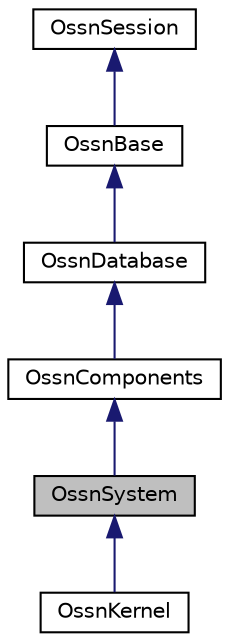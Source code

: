 digraph "OssnSystem"
{
  edge [fontname="Helvetica",fontsize="10",labelfontname="Helvetica",labelfontsize="10"];
  node [fontname="Helvetica",fontsize="10",shape=record];
  Node1 [label="OssnSystem",height=0.2,width=0.4,color="black", fillcolor="grey75", style="filled", fontcolor="black"];
  Node2 -> Node1 [dir="back",color="midnightblue",fontsize="10",style="solid"];
  Node2 [label="OssnComponents",height=0.2,width=0.4,color="black", fillcolor="white", style="filled",URL="$class_ossn_components.html"];
  Node3 -> Node2 [dir="back",color="midnightblue",fontsize="10",style="solid"];
  Node3 [label="OssnDatabase",height=0.2,width=0.4,color="black", fillcolor="white", style="filled",URL="$class_ossn_database.html"];
  Node4 -> Node3 [dir="back",color="midnightblue",fontsize="10",style="solid"];
  Node4 [label="OssnBase",height=0.2,width=0.4,color="black", fillcolor="white", style="filled",URL="$class_ossn_base.html"];
  Node5 -> Node4 [dir="back",color="midnightblue",fontsize="10",style="solid"];
  Node5 [label="OssnSession",height=0.2,width=0.4,color="black", fillcolor="white", style="filled",URL="$class_ossn_session.html"];
  Node1 -> Node6 [dir="back",color="midnightblue",fontsize="10",style="solid"];
  Node6 [label="OssnKernel",height=0.2,width=0.4,color="black", fillcolor="white", style="filled",URL="$class_ossn_kernel.html"];
}
